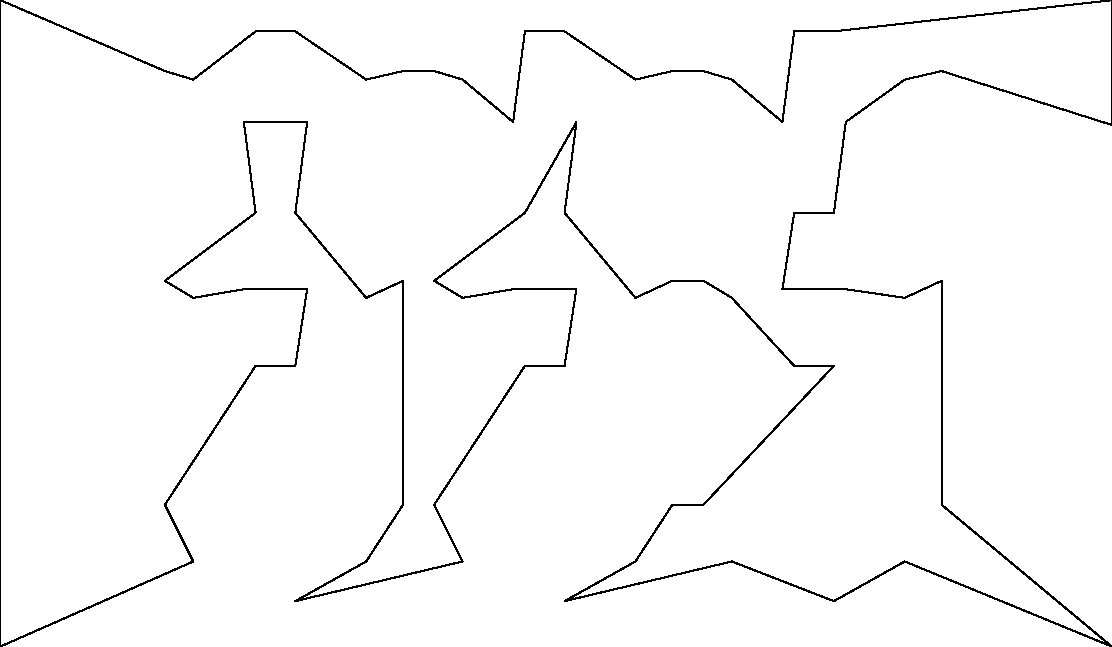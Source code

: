 unitsize(0.001cm);
// 125511
draw((3600,2300)--(3100,3300));
draw((3100,3300)--(4700,5750));
draw((4700,5750)--(5400,5750));
draw((5400,5750)--(5608,7103));
draw((5608,7103)--(4493,7102));
draw((4493,7102)--(3600,6950));
draw((3600,6950)--(3100,7250));
draw((3100,7250)--(4700,8450));
draw((4700,8450)--(4492,10052));
draw((4492,10052)--(5610,10053));
draw((5610,10053)--(5400,8450));
draw((5400,8450)--(6650,6950));
draw((6650,6950)--(7300,7250));
draw((7300,7250)--(7300,3300));
draw((7300,3300)--(6650,2300));
draw((6650,2300)--(5400,1600));
draw((5400,1600)--(8350,2300));
draw((8350,2300)--(7850,3300));
draw((7850,3300)--(9450,5750));
draw((9450,5750)--(10150,5750));
draw((10150,5750)--(10358,7103));
draw((10358,7103)--(9243,7102));
draw((9243,7102)--(8350,6950));
draw((8350,6950)--(7850,7250));
draw((7850,7250)--(9450,8450));
draw((9450,8450)--(10360,10053));
draw((10360,10053)--(10150,8450));
draw((10150,8450)--(11400,6950));
draw((11400,6950)--(12050,7250));
draw((12050,7250)--(12600,7250));
draw((12600,7250)--(13100,6950));
draw((13100,6950)--(14200,5750));
draw((14200,5750)--(14900,5750));
draw((14900,5750)--(12600,3300));
draw((12600,3300)--(12050,3300));
draw((12050,3300)--(11400,2300));
draw((11400,2300)--(10150,1600));
draw((10150,1600)--(13100,2300));
draw((13100,2300)--(14900,1600));
draw((14900,1600)--(16150,2300));
draw((16150,2300)--(19800,800));
draw((19800,800)--(16800,3300));
draw((16800,3300)--(16800,7250));
draw((16800,7250)--(16150,6950));
draw((16150,6950)--(15108,7103));
draw((15108,7103)--(13993,7102));
draw((13993,7102)--(14200,8450));
draw((14200,8450)--(14900,8450));
draw((14900,8450)--(15110,10053));
draw((15110,10053)--(16150,10800));
draw((16150,10800)--(16800,10950));
draw((16800,10950)--(19800,10000));
draw((19800,10000)--(19800,11900));
draw((19800,11900)--(19800,12200));
draw((19800,12200)--(14900,11650));
draw((14900,11650)--(14200,11650));
draw((14200,11650)--(13992,10052));
draw((13992,10052)--(13100,10800));
draw((13100,10800)--(12600,10950));
draw((12600,10950)--(12050,10950));
draw((12050,10950)--(11400,10800));
draw((11400,10800)--(10150,11650));
draw((10150,11650)--(9450,11650));
draw((9450,11650)--(9242,10052));
draw((9242,10052)--(8350,10800));
draw((8350,10800)--(7850,10950));
draw((7850,10950)--(7300,10950));
draw((7300,10950)--(6650,10800));
draw((6650,10800)--(5400,11650));
draw((5400,11650)--(4700,11650));
draw((4700,11650)--(3600,10800));
draw((3600,10800)--(3100,10950));
draw((3100,10950)--(200,12200));
draw((200,12200)--(200,1100));
draw((200,1100)--(200,800));
draw((200,800)--(3600,2300));
